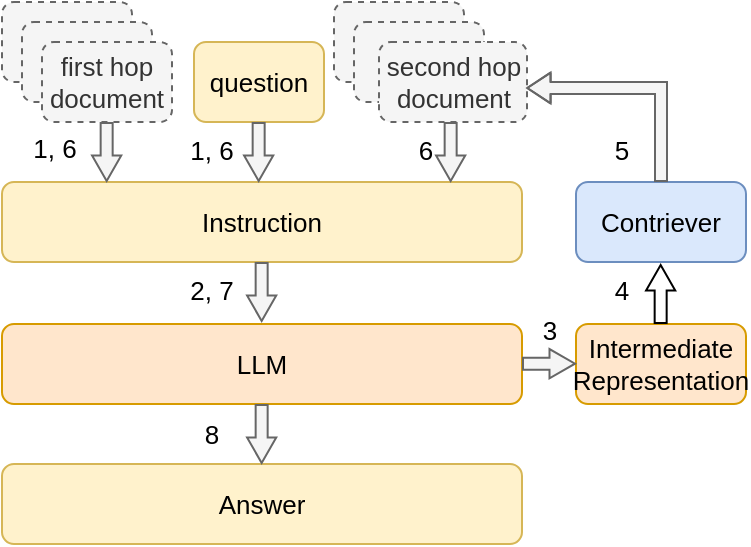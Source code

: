 <mxfile version="26.0.4">
  <diagram name="第 1 页" id="bo2FmWa-_vf2SnvGfszc">
    <mxGraphModel dx="658" dy="760" grid="1" gridSize="10" guides="1" tooltips="1" connect="1" arrows="1" fold="1" page="1" pageScale="1" pageWidth="1169" pageHeight="827" math="0" shadow="0">
      <root>
        <mxCell id="0" />
        <mxCell id="1" parent="0" />
        <mxCell id="CkRSpBxLm-o-caM94M6Y-4" value="&lt;span style=&quot;color: rgba(0, 0, 0, 0); font-family: monospace; text-align: start; text-wrap-mode: nowrap;&quot;&gt;f&lt;/span&gt;" style="rounded=1;whiteSpace=wrap;html=1;dashed=1;fillColor=#f5f5f5;fontColor=#333333;strokeColor=#666666;fontSize=13;" vertex="1" parent="1">
          <mxGeometry x="60" y="100" width="65" height="40" as="geometry" />
        </mxCell>
        <mxCell id="CkRSpBxLm-o-caM94M6Y-3" value="" style="rounded=1;whiteSpace=wrap;html=1;dashed=1;fillColor=#f5f5f5;fontColor=#333333;strokeColor=#666666;fontSize=13;" vertex="1" parent="1">
          <mxGeometry x="70" y="110" width="65" height="40" as="geometry" />
        </mxCell>
        <mxCell id="CkRSpBxLm-o-caM94M6Y-1" value="first hop&lt;div&gt;document&lt;/div&gt;" style="rounded=1;whiteSpace=wrap;html=1;dashed=1;fillColor=#f5f5f5;fontColor=#333333;strokeColor=#666666;fontSize=13;" vertex="1" parent="1">
          <mxGeometry x="80" y="120" width="65" height="40" as="geometry" />
        </mxCell>
        <mxCell id="CkRSpBxLm-o-caM94M6Y-5" value="question" style="rounded=1;whiteSpace=wrap;html=1;fillColor=#fff2cc;strokeColor=#d6b656;fontSize=13;" vertex="1" parent="1">
          <mxGeometry x="156" y="120" width="65" height="40" as="geometry" />
        </mxCell>
        <mxCell id="CkRSpBxLm-o-caM94M6Y-6" value="LLM" style="rounded=1;whiteSpace=wrap;html=1;fillColor=#ffe6cc;strokeColor=#d79b00;fontSize=13;" vertex="1" parent="1">
          <mxGeometry x="60" y="261" width="260" height="40" as="geometry" />
        </mxCell>
        <mxCell id="CkRSpBxLm-o-caM94M6Y-7" value="Instruction" style="rounded=1;whiteSpace=wrap;html=1;fillColor=#fff2cc;strokeColor=#d6b656;fontSize=13;" vertex="1" parent="1">
          <mxGeometry x="60" y="190" width="260" height="40" as="geometry" />
        </mxCell>
        <mxCell id="CkRSpBxLm-o-caM94M6Y-15" value="Intermediate&lt;div&gt;Representation&lt;/div&gt;" style="rounded=1;whiteSpace=wrap;html=1;fillColor=#ffe6cc;strokeColor=#d79b00;fontSize=13;" vertex="1" parent="1">
          <mxGeometry x="347" y="261" width="85" height="40" as="geometry" />
        </mxCell>
        <mxCell id="CkRSpBxLm-o-caM94M6Y-17" value="Contriever" style="rounded=1;whiteSpace=wrap;html=1;fillColor=#dae8fc;strokeColor=#6c8ebf;fontSize=13;" vertex="1" parent="1">
          <mxGeometry x="347" y="190" width="85" height="40" as="geometry" />
        </mxCell>
        <mxCell id="CkRSpBxLm-o-caM94M6Y-19" value="&lt;span style=&quot;color: rgba(0, 0, 0, 0); font-family: monospace; text-align: start; text-wrap-mode: nowrap;&quot;&gt;f&lt;/span&gt;" style="rounded=1;whiteSpace=wrap;html=1;dashed=1;fillColor=#f5f5f5;fontColor=#333333;strokeColor=#666666;fontSize=13;" vertex="1" parent="1">
          <mxGeometry x="226" y="100" width="65" height="40" as="geometry" />
        </mxCell>
        <mxCell id="CkRSpBxLm-o-caM94M6Y-20" value="" style="rounded=1;whiteSpace=wrap;html=1;dashed=1;fillColor=#f5f5f5;fontColor=#333333;strokeColor=#666666;fontSize=13;" vertex="1" parent="1">
          <mxGeometry x="236" y="110" width="65" height="40" as="geometry" />
        </mxCell>
        <mxCell id="CkRSpBxLm-o-caM94M6Y-21" value="second hop&lt;div&gt;document&lt;/div&gt;" style="rounded=1;whiteSpace=wrap;html=1;dashed=1;fillColor=#f5f5f5;fontColor=#333333;strokeColor=#666666;fontSize=13;" vertex="1" parent="1">
          <mxGeometry x="248.5" y="120" width="74" height="40" as="geometry" />
        </mxCell>
        <mxCell id="CkRSpBxLm-o-caM94M6Y-27" style="edgeStyle=orthogonalEdgeStyle;rounded=0;orthogonalLoop=1;jettySize=auto;html=1;entryX=0.995;entryY=0.575;entryDx=0;entryDy=0;entryPerimeter=0;exitX=0.5;exitY=0;exitDx=0;exitDy=0;shape=flexArrow;endSize=3.553;width=6;endWidth=8.333;fillColor=#f5f5f5;strokeColor=#666666;fontSize=13;" edge="1" parent="1" source="CkRSpBxLm-o-caM94M6Y-17" target="CkRSpBxLm-o-caM94M6Y-21">
          <mxGeometry relative="1" as="geometry" />
        </mxCell>
        <mxCell id="CkRSpBxLm-o-caM94M6Y-28" value="Answer" style="rounded=1;whiteSpace=wrap;html=1;fillColor=#fff2cc;strokeColor=#d6b656;fontSize=13;" vertex="1" parent="1">
          <mxGeometry x="60" y="331" width="260" height="40" as="geometry" />
        </mxCell>
        <mxCell id="CkRSpBxLm-o-caM94M6Y-30" style="edgeStyle=orthogonalEdgeStyle;rounded=0;orthogonalLoop=1;jettySize=auto;html=1;entryX=0.201;entryY=-0.008;entryDx=0;entryDy=0;entryPerimeter=0;shape=flexArrow;width=6;endSize=3.917;endWidth=7.586;fillColor=#f5f5f5;strokeColor=#666666;fontSize=13;" edge="1" parent="1">
          <mxGeometry relative="1" as="geometry">
            <mxPoint x="188.33" y="160" as="sourcePoint" />
            <mxPoint x="188.33" y="190" as="targetPoint" />
          </mxGeometry>
        </mxCell>
        <mxCell id="CkRSpBxLm-o-caM94M6Y-31" style="edgeStyle=orthogonalEdgeStyle;rounded=0;orthogonalLoop=1;jettySize=auto;html=1;entryX=0.201;entryY=-0.008;entryDx=0;entryDy=0;entryPerimeter=0;shape=flexArrow;width=6;endSize=3.917;endWidth=7.586;fillColor=#f5f5f5;strokeColor=#666666;fontSize=13;" edge="1" parent="1">
          <mxGeometry relative="1" as="geometry">
            <mxPoint x="284.33" y="160" as="sourcePoint" />
            <mxPoint x="284.33" y="190" as="targetPoint" />
          </mxGeometry>
        </mxCell>
        <mxCell id="CkRSpBxLm-o-caM94M6Y-32" style="edgeStyle=orthogonalEdgeStyle;rounded=0;orthogonalLoop=1;jettySize=auto;html=1;entryX=0.201;entryY=-0.008;entryDx=0;entryDy=0;entryPerimeter=0;shape=flexArrow;width=6;endSize=3.917;endWidth=7.586;fillColor=#f5f5f5;strokeColor=#666666;fontSize=13;" edge="1" parent="1">
          <mxGeometry relative="1" as="geometry">
            <mxPoint x="112.33" y="160" as="sourcePoint" />
            <mxPoint x="112.33" y="190" as="targetPoint" />
          </mxGeometry>
        </mxCell>
        <mxCell id="CkRSpBxLm-o-caM94M6Y-33" style="edgeStyle=orthogonalEdgeStyle;rounded=0;orthogonalLoop=1;jettySize=auto;html=1;entryX=0.201;entryY=-0.008;entryDx=0;entryDy=0;entryPerimeter=0;shape=flexArrow;width=6;endSize=3.917;endWidth=7.586;fillColor=#f5f5f5;strokeColor=#666666;fontSize=13;" edge="1" parent="1">
          <mxGeometry relative="1" as="geometry">
            <mxPoint x="189.83" y="230" as="sourcePoint" />
            <mxPoint x="189.83" y="260" as="targetPoint" />
          </mxGeometry>
        </mxCell>
        <mxCell id="CkRSpBxLm-o-caM94M6Y-34" style="edgeStyle=orthogonalEdgeStyle;rounded=0;orthogonalLoop=1;jettySize=auto;html=1;entryX=0.201;entryY=-0.008;entryDx=0;entryDy=0;entryPerimeter=0;shape=flexArrow;width=6;endSize=3.917;endWidth=7.586;fillColor=#f5f5f5;strokeColor=#666666;fontSize=13;" edge="1" parent="1">
          <mxGeometry relative="1" as="geometry">
            <mxPoint x="189.83" y="301" as="sourcePoint" />
            <mxPoint x="189.83" y="331" as="targetPoint" />
          </mxGeometry>
        </mxCell>
        <mxCell id="CkRSpBxLm-o-caM94M6Y-35" style="edgeStyle=orthogonalEdgeStyle;rounded=0;orthogonalLoop=1;jettySize=auto;html=1;entryX=0;entryY=0.5;entryDx=0;entryDy=0;shape=flexArrow;width=6;endSize=3.917;endWidth=7.586;exitX=1;exitY=0.5;exitDx=0;exitDy=0;fillColor=#f5f5f5;strokeColor=#666666;fontSize=13;" edge="1" parent="1">
          <mxGeometry relative="1" as="geometry">
            <mxPoint x="320" y="280.83" as="sourcePoint" />
            <mxPoint x="347" y="280.83" as="targetPoint" />
          </mxGeometry>
        </mxCell>
        <mxCell id="CkRSpBxLm-o-caM94M6Y-36" style="edgeStyle=orthogonalEdgeStyle;rounded=0;orthogonalLoop=1;jettySize=auto;html=1;entryX=0.201;entryY=-0.008;entryDx=0;entryDy=0;entryPerimeter=0;shape=flexArrow;width=6;endSize=3.917;endWidth=7.586;fontSize=13;" edge="1" parent="1">
          <mxGeometry relative="1" as="geometry">
            <mxPoint x="389.33" y="261" as="sourcePoint" />
            <mxPoint x="389.33" y="231" as="targetPoint" />
            <Array as="points">
              <mxPoint x="390" y="261" />
              <mxPoint x="390" y="261" />
            </Array>
          </mxGeometry>
        </mxCell>
        <mxCell id="CkRSpBxLm-o-caM94M6Y-37" value="1, 6" style="text;html=1;align=center;verticalAlign=middle;whiteSpace=wrap;rounded=0;fontSize=13;" vertex="1" parent="1">
          <mxGeometry x="70" y="163" width="32.5" height="20" as="geometry" />
        </mxCell>
        <mxCell id="CkRSpBxLm-o-caM94M6Y-39" value="2, 7" style="text;html=1;align=center;verticalAlign=middle;whiteSpace=wrap;rounded=0;fontSize=13;" vertex="1" parent="1">
          <mxGeometry x="150" y="234" width="30" height="20" as="geometry" />
        </mxCell>
        <mxCell id="CkRSpBxLm-o-caM94M6Y-40" value="3" style="text;html=1;align=center;verticalAlign=middle;whiteSpace=wrap;rounded=0;fontSize=13;" vertex="1" parent="1">
          <mxGeometry x="324" y="254" width="20" height="20" as="geometry" />
        </mxCell>
        <mxCell id="CkRSpBxLm-o-caM94M6Y-41" value="4" style="text;html=1;align=center;verticalAlign=middle;whiteSpace=wrap;rounded=0;fontSize=13;" vertex="1" parent="1">
          <mxGeometry x="360" y="234" width="20" height="20" as="geometry" />
        </mxCell>
        <mxCell id="CkRSpBxLm-o-caM94M6Y-42" value="5" style="text;html=1;align=center;verticalAlign=middle;whiteSpace=wrap;rounded=0;fontSize=13;" vertex="1" parent="1">
          <mxGeometry x="360" y="164" width="20" height="20" as="geometry" />
        </mxCell>
        <mxCell id="CkRSpBxLm-o-caM94M6Y-43" value="6" style="text;html=1;align=center;verticalAlign=middle;whiteSpace=wrap;rounded=0;fontSize=13;" vertex="1" parent="1">
          <mxGeometry x="261.5" y="164" width="20" height="20" as="geometry" />
        </mxCell>
        <mxCell id="CkRSpBxLm-o-caM94M6Y-44" value="1, 6" style="text;html=1;align=center;verticalAlign=middle;whiteSpace=wrap;rounded=0;fontSize=13;" vertex="1" parent="1">
          <mxGeometry x="150" y="164" width="30" height="20" as="geometry" />
        </mxCell>
        <mxCell id="CkRSpBxLm-o-caM94M6Y-45" value="8" style="text;html=1;align=center;verticalAlign=middle;whiteSpace=wrap;rounded=0;fontSize=13;" vertex="1" parent="1">
          <mxGeometry x="150" y="306" width="30" height="20" as="geometry" />
        </mxCell>
      </root>
    </mxGraphModel>
  </diagram>
</mxfile>
